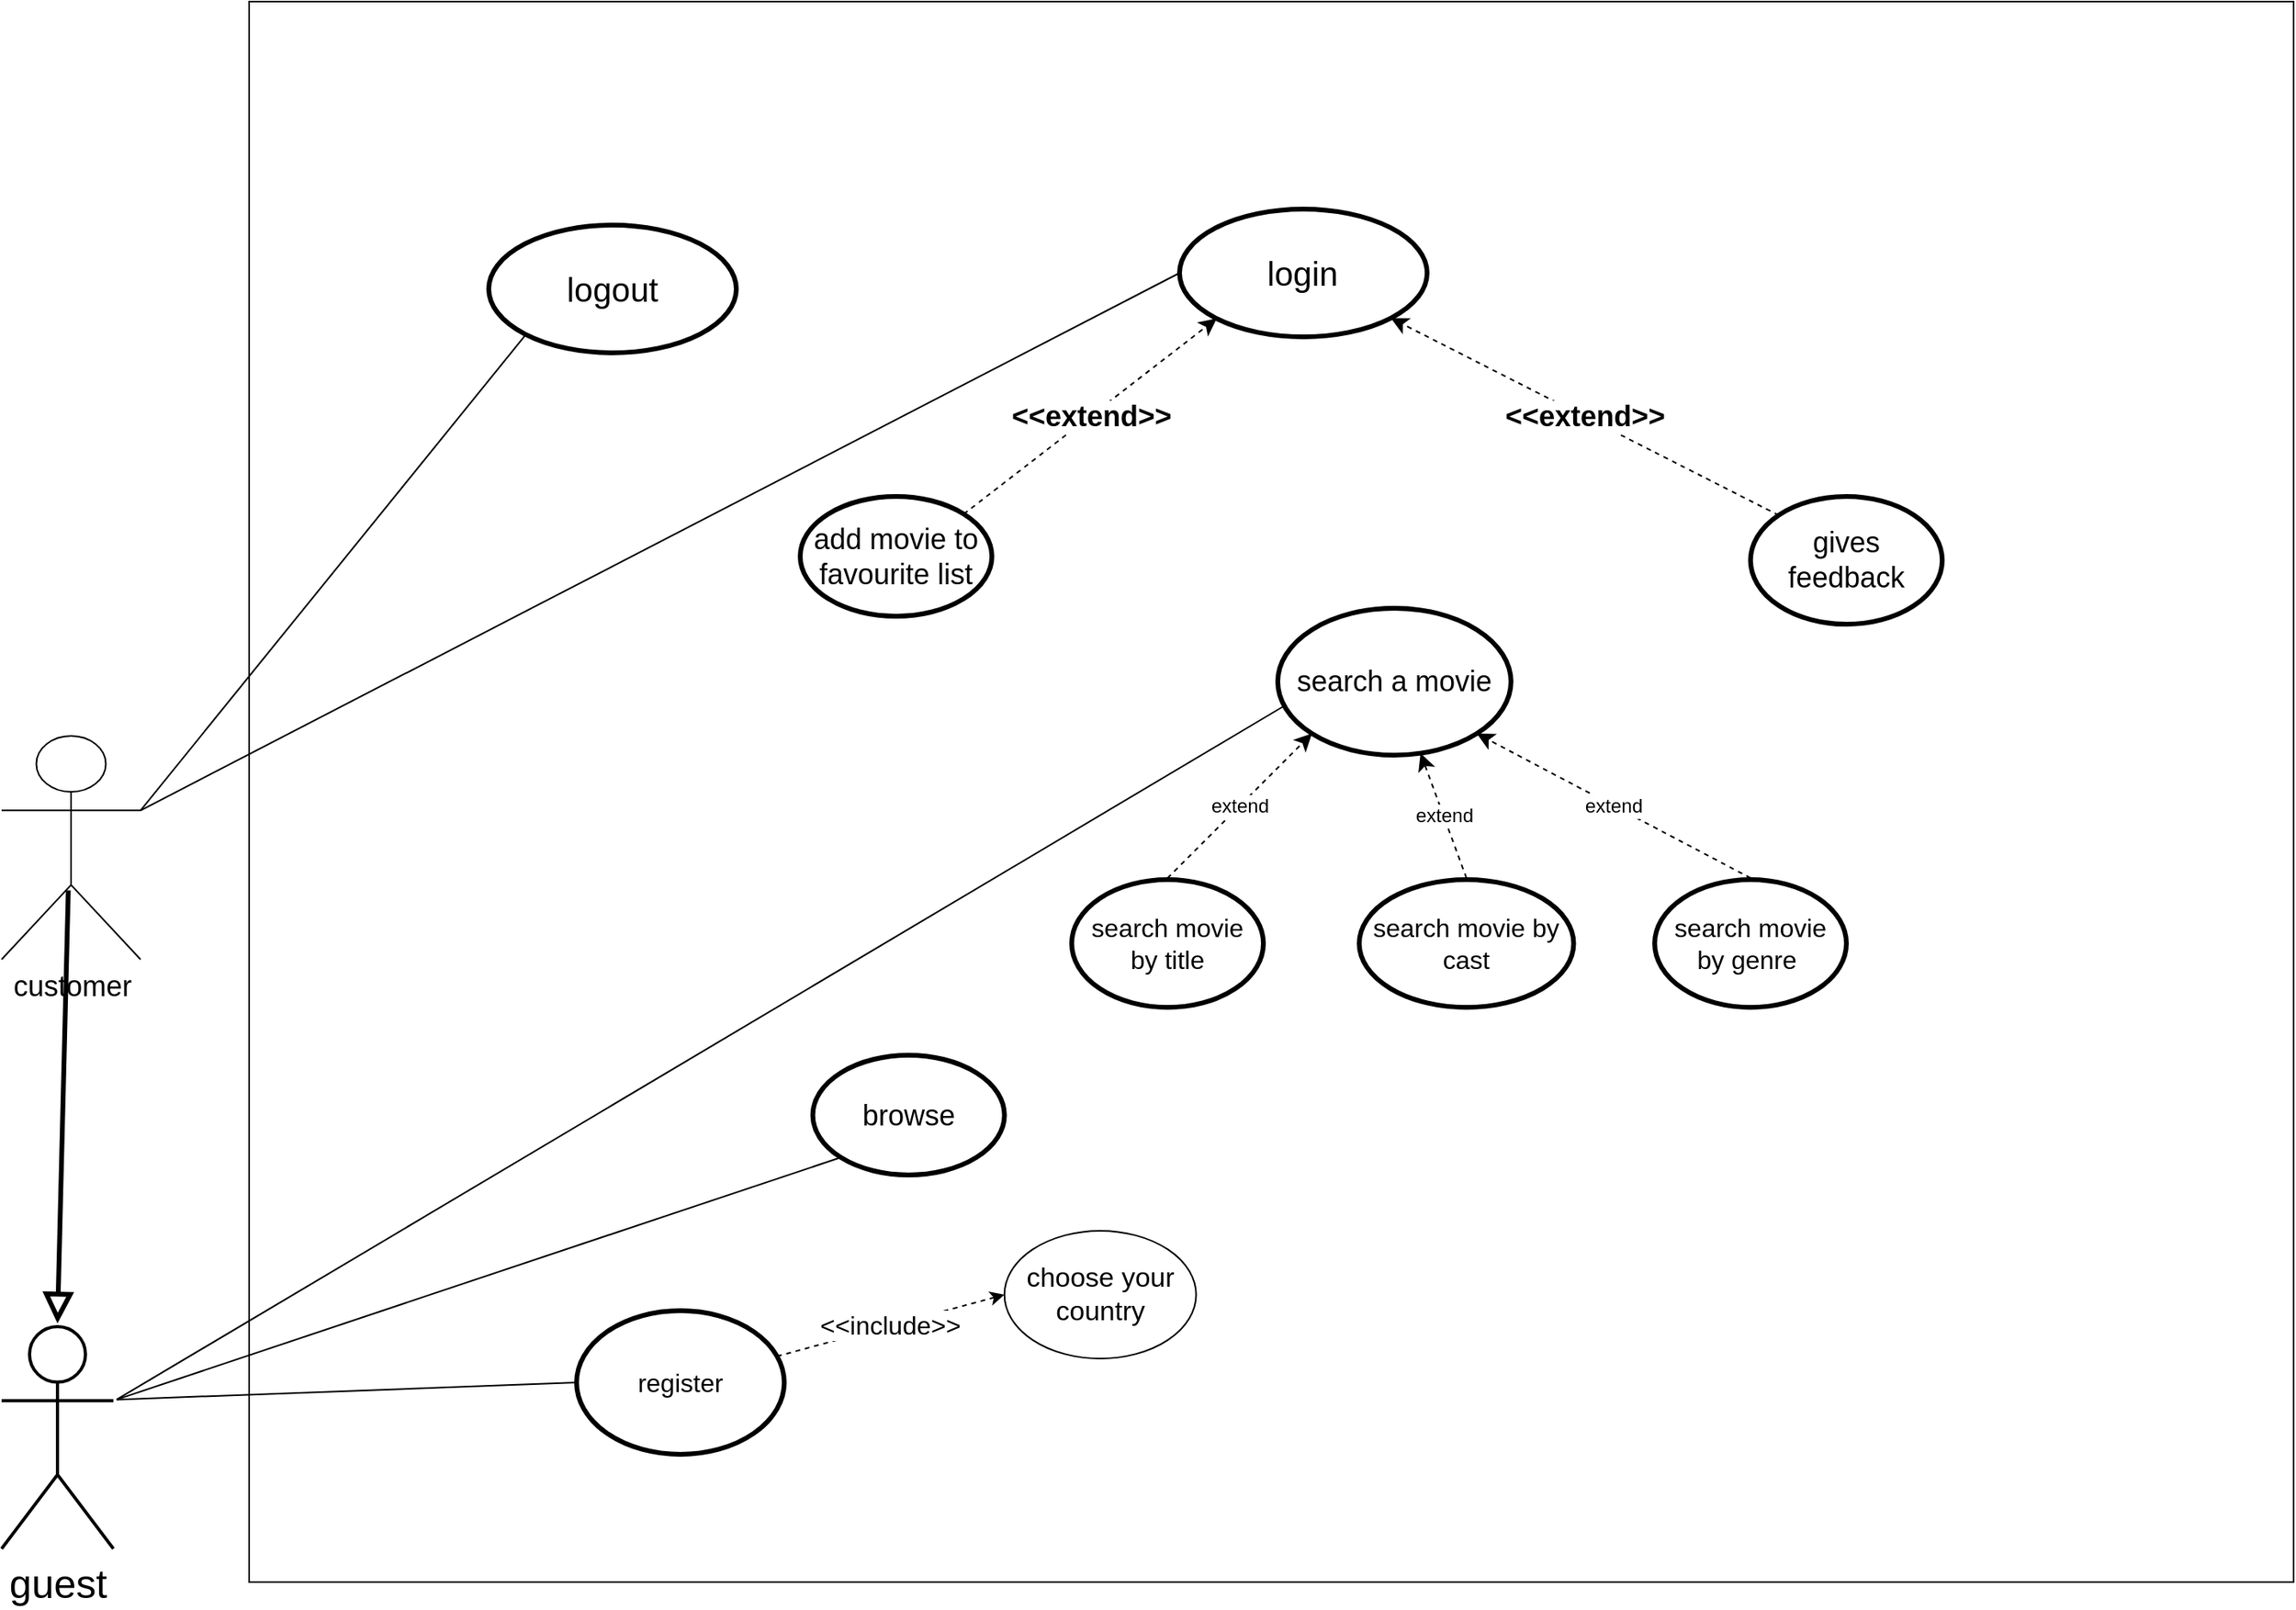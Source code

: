 <mxfile version="20.8.10" type="device"><diagram name="Page-1" id="AEAr3mBhI0JMXwHSKhb_"><mxGraphModel dx="2625" dy="1673" grid="1" gridSize="10" guides="1" tooltips="1" connect="1" arrows="1" fold="1" page="1" pageScale="1" pageWidth="850" pageHeight="1100" math="0" shadow="0"><root><mxCell id="0"/><mxCell id="1" parent="0"/><mxCell id="5uktWgFaEOyRNKXD47EC-1" value="" style="whiteSpace=wrap;html=1;direction=south;" vertex="1" parent="1"><mxGeometry x="275" y="110" width="1280" height="990" as="geometry"/></mxCell><mxCell id="5uktWgFaEOyRNKXD47EC-2" value="" style="endArrow=none;html=1;rounded=0;entryX=0;entryY=0.5;entryDx=0;entryDy=0;exitX=1;exitY=0.333;exitDx=0;exitDy=0;exitPerimeter=0;" edge="1" parent="1"><mxGeometry width="50" height="50" relative="1" as="geometry"><mxPoint x="192" y="985.707" as="sourcePoint"/><mxPoint x="480" y="975" as="targetPoint"/></mxGeometry></mxCell><mxCell id="5uktWgFaEOyRNKXD47EC-3" value="" style="endArrow=none;html=1;rounded=0;fontSize=12;curved=1;entryX=1;entryY=0.333;entryDx=0;entryDy=0;exitX=0;exitY=1;exitDx=0;exitDy=0;entryPerimeter=0;" edge="1" parent="1" source="5uktWgFaEOyRNKXD47EC-8"><mxGeometry width="50" height="50" relative="1" as="geometry"><mxPoint x="605" y="640" as="sourcePoint"/><mxPoint x="192" y="985.707" as="targetPoint"/></mxGeometry></mxCell><mxCell id="5uktWgFaEOyRNKXD47EC-4" value="" style="endArrow=none;html=1;rounded=0;fontSize=12;startSize=8;endSize=8;curved=1;exitX=1;exitY=0.333;exitDx=0;exitDy=0;exitPerimeter=0;" edge="1" parent="1"><mxGeometry width="50" height="50" relative="1" as="geometry"><mxPoint x="192" y="985.707" as="sourcePoint"/><mxPoint x="925" y="550" as="targetPoint"/></mxGeometry></mxCell><mxCell id="5uktWgFaEOyRNKXD47EC-5" value="" style="endArrow=none;html=1;rounded=0;exitX=1;exitY=0.333;exitDx=0;exitDy=0;exitPerimeter=0;entryX=0;entryY=1;entryDx=0;entryDy=0;" edge="1" parent="1"><mxGeometry width="50" height="50" relative="1" as="geometry"><mxPoint x="207" y="616.667" as="sourcePoint"/><mxPoint x="448.237" y="318.559" as="targetPoint"/></mxGeometry></mxCell><mxCell id="5uktWgFaEOyRNKXD47EC-6" value="" style="endArrow=none;html=1;rounded=0;exitX=1;exitY=0.333;exitDx=0;exitDy=0;exitPerimeter=0;entryX=0;entryY=0.5;entryDx=0;entryDy=0;" edge="1" parent="1"><mxGeometry width="50" height="50" relative="1" as="geometry"><mxPoint x="207" y="616.667" as="sourcePoint"/><mxPoint x="857.49" y="280" as="targetPoint"/></mxGeometry></mxCell><mxCell id="5uktWgFaEOyRNKXD47EC-7" value="&lt;font style=&quot;font-size: 18px;&quot;&gt;gives feedback&lt;/font&gt;" style="ellipse;whiteSpace=wrap;html=1;strokeWidth=3;" vertex="1" parent="1"><mxGeometry x="1215" y="420" width="120" height="80" as="geometry"/></mxCell><mxCell id="5uktWgFaEOyRNKXD47EC-8" value="&lt;span style=&quot;font-size: 18px;&quot;&gt;browse&lt;/span&gt;" style="ellipse;whiteSpace=wrap;html=1;strokeWidth=3;" vertex="1" parent="1"><mxGeometry x="627.87" y="770" width="120" height="75" as="geometry"/></mxCell><mxCell id="5uktWgFaEOyRNKXD47EC-9" value="&lt;font style=&quot;font-size: 18px;&quot;&gt;add movie to favourite list&lt;/font&gt;" style="ellipse;whiteSpace=wrap;html=1;strokeWidth=3;" vertex="1" parent="1"><mxGeometry x="620" y="420" width="120" height="75" as="geometry"/></mxCell><mxCell id="5uktWgFaEOyRNKXD47EC-10" value="register" style="ellipse;whiteSpace=wrap;html=1;fontSize=16;strokeWidth=3;" vertex="1" parent="1"><mxGeometry x="480" y="930" width="130" height="90" as="geometry"/></mxCell><mxCell id="5uktWgFaEOyRNKXD47EC-11" value="search a movie" style="ellipse;whiteSpace=wrap;html=1;fontSize=18;strokeWidth=3;" vertex="1" parent="1"><mxGeometry x="919" y="490" width="146" height="92" as="geometry"/></mxCell><mxCell id="5uktWgFaEOyRNKXD47EC-12" value="search movie by genre&amp;nbsp;" style="ellipse;whiteSpace=wrap;html=1;fontSize=16;strokeWidth=3;perimeterSpacing=1;spacing=4;" vertex="1" parent="1"><mxGeometry x="1155" y="660" width="120" height="80" as="geometry"/></mxCell><mxCell id="5uktWgFaEOyRNKXD47EC-13" value="extend" style="endArrow=classic;html=1;rounded=0;fontSize=12;startSize=8;endSize=8;curved=1;entryX=1;entryY=1;entryDx=0;entryDy=0;exitX=0.5;exitY=0;exitDx=0;exitDy=0;dashed=1;" edge="1" parent="1" source="5uktWgFaEOyRNKXD47EC-12" target="5uktWgFaEOyRNKXD47EC-11"><mxGeometry width="50" height="50" relative="1" as="geometry"><mxPoint x="805" y="920" as="sourcePoint"/><mxPoint x="855" y="870" as="targetPoint"/></mxGeometry></mxCell><mxCell id="5uktWgFaEOyRNKXD47EC-14" value="search movie by cast" style="ellipse;whiteSpace=wrap;html=1;fontSize=16;strokeWidth=3;perimeterSpacing=1;spacing=4;" vertex="1" parent="1"><mxGeometry x="970" y="660" width="134.25" height="80" as="geometry"/></mxCell><mxCell id="5uktWgFaEOyRNKXD47EC-15" value="search movie by title" style="ellipse;whiteSpace=wrap;html=1;fontSize=16;strokeWidth=3;perimeterSpacing=1;spacing=4;" vertex="1" parent="1"><mxGeometry x="790" y="660" width="120" height="80" as="geometry"/></mxCell><mxCell id="5uktWgFaEOyRNKXD47EC-16" value="extend" style="endArrow=classic;html=1;rounded=0;fontSize=12;startSize=8;endSize=8;curved=1;exitX=0.5;exitY=0;exitDx=0;exitDy=0;dashed=1;" edge="1" parent="1" source="5uktWgFaEOyRNKXD47EC-14" target="5uktWgFaEOyRNKXD47EC-11"><mxGeometry width="50" height="50" relative="1" as="geometry"><mxPoint x="1045" y="961" as="sourcePoint"/><mxPoint x="915" y="1003" as="targetPoint"/></mxGeometry></mxCell><mxCell id="5uktWgFaEOyRNKXD47EC-17" value="extend" style="endArrow=classic;html=1;rounded=0;fontSize=12;startSize=8;endSize=8;curved=1;entryX=0;entryY=1;entryDx=0;entryDy=0;dashed=1;exitX=0.5;exitY=0;exitDx=0;exitDy=0;" edge="1" parent="1" source="5uktWgFaEOyRNKXD47EC-15" target="5uktWgFaEOyRNKXD47EC-11"><mxGeometry width="50" height="50" relative="1" as="geometry"><mxPoint x="650" y="899" as="sourcePoint"/><mxPoint x="520" y="941" as="targetPoint"/></mxGeometry></mxCell><mxCell id="5uktWgFaEOyRNKXD47EC-18" value="&lt;font style=&quot;font-size: 17px;&quot;&gt;choose your country&lt;/font&gt;" style="ellipse;whiteSpace=wrap;html=1;" vertex="1" parent="1"><mxGeometry x="747.87" y="880" width="120" height="80" as="geometry"/></mxCell><mxCell id="5uktWgFaEOyRNKXD47EC-19" value="&amp;lt;&amp;lt;include&amp;gt;&amp;gt;" style="endArrow=classic;html=1;rounded=0;entryX=0;entryY=0.5;entryDx=0;entryDy=0;dashed=1;strokeWidth=1;fontSize=16;" edge="1" parent="1" source="5uktWgFaEOyRNKXD47EC-10" target="5uktWgFaEOyRNKXD47EC-18"><mxGeometry width="50" height="50" relative="1" as="geometry"><mxPoint x="955" y="1480" as="sourcePoint"/><mxPoint x="1005" y="1430" as="targetPoint"/></mxGeometry></mxCell><mxCell id="5uktWgFaEOyRNKXD47EC-20" value="&amp;lt;&amp;lt;extend&amp;gt;&amp;gt;" style="endArrow=classic;html=1;rounded=0;fontSize=18;startSize=8;endSize=8;curved=1;dashed=1;fontStyle=1;exitX=1;exitY=0;exitDx=0;exitDy=0;entryX=0;entryY=1;entryDx=0;entryDy=0;" edge="1" parent="1" source="5uktWgFaEOyRNKXD47EC-9"><mxGeometry width="50" height="50" relative="1" as="geometry"><mxPoint x="685" y="516" as="sourcePoint"/><mxPoint x="880.727" y="308.559" as="targetPoint"/></mxGeometry></mxCell><mxCell id="5uktWgFaEOyRNKXD47EC-21" value="&amp;lt;&amp;lt;extend&amp;gt;&amp;gt;" style="endArrow=classic;html=1;rounded=0;fontSize=18;startSize=8;endSize=8;curved=1;dashed=1;fontStyle=1;exitX=0;exitY=0;exitDx=0;exitDy=0;entryX=1;entryY=1;entryDx=0;entryDy=0;" edge="1" parent="1" source="5uktWgFaEOyRNKXD47EC-7" target="5uktWgFaEOyRNKXD47EC-22"><mxGeometry width="50" height="50" relative="1" as="geometry"><mxPoint x="438" y="576" as="sourcePoint"/><mxPoint x="910.035" y="318.8" as="targetPoint"/></mxGeometry></mxCell><mxCell id="5uktWgFaEOyRNKXD47EC-22" value="login" style="ellipse;whiteSpace=wrap;html=1;fontSize=21;strokeWidth=3;" vertex="1" parent="1"><mxGeometry x="857.49" y="240" width="155" height="80" as="geometry"/></mxCell><mxCell id="5uktWgFaEOyRNKXD47EC-23" value="logout" style="ellipse;whiteSpace=wrap;html=1;fontSize=21;strokeWidth=3;" vertex="1" parent="1"><mxGeometry x="425" y="250" width="155" height="80" as="geometry"/></mxCell><mxCell id="5uktWgFaEOyRNKXD47EC-24" value="customer" style="shape=umlActor;verticalLabelPosition=bottom;verticalAlign=top;html=1;outlineConnect=0;fontSize=18;" vertex="1" parent="1"><mxGeometry x="120" y="570" width="87" height="140" as="geometry"/></mxCell><mxCell id="5uktWgFaEOyRNKXD47EC-25" value="" style="edgeStyle=none;html=1;endArrow=block;endFill=0;endSize=12;verticalAlign=bottom;rounded=0;exitX=0.48;exitY=0.691;exitDx=0;exitDy=0;exitPerimeter=0;entryX=0.5;entryY=0;entryDx=0;entryDy=0;entryPerimeter=0;strokeWidth=3;" edge="1" parent="1" source="5uktWgFaEOyRNKXD47EC-24" target="5uktWgFaEOyRNKXD47EC-26"><mxGeometry width="160" relative="1" as="geometry"><mxPoint x="25" y="840" as="sourcePoint"/><mxPoint x="185" y="840" as="targetPoint"/></mxGeometry></mxCell><mxCell id="5uktWgFaEOyRNKXD47EC-26" value="guest" style="shape=umlActor;verticalLabelPosition=bottom;verticalAlign=top;html=1;outlineConnect=0;strokeWidth=2;perimeterSpacing=2;gradientColor=none;fontSize=25;" vertex="1" parent="1"><mxGeometry x="120" y="940.0" width="70" height="139.12" as="geometry"/></mxCell></root></mxGraphModel></diagram></mxfile>